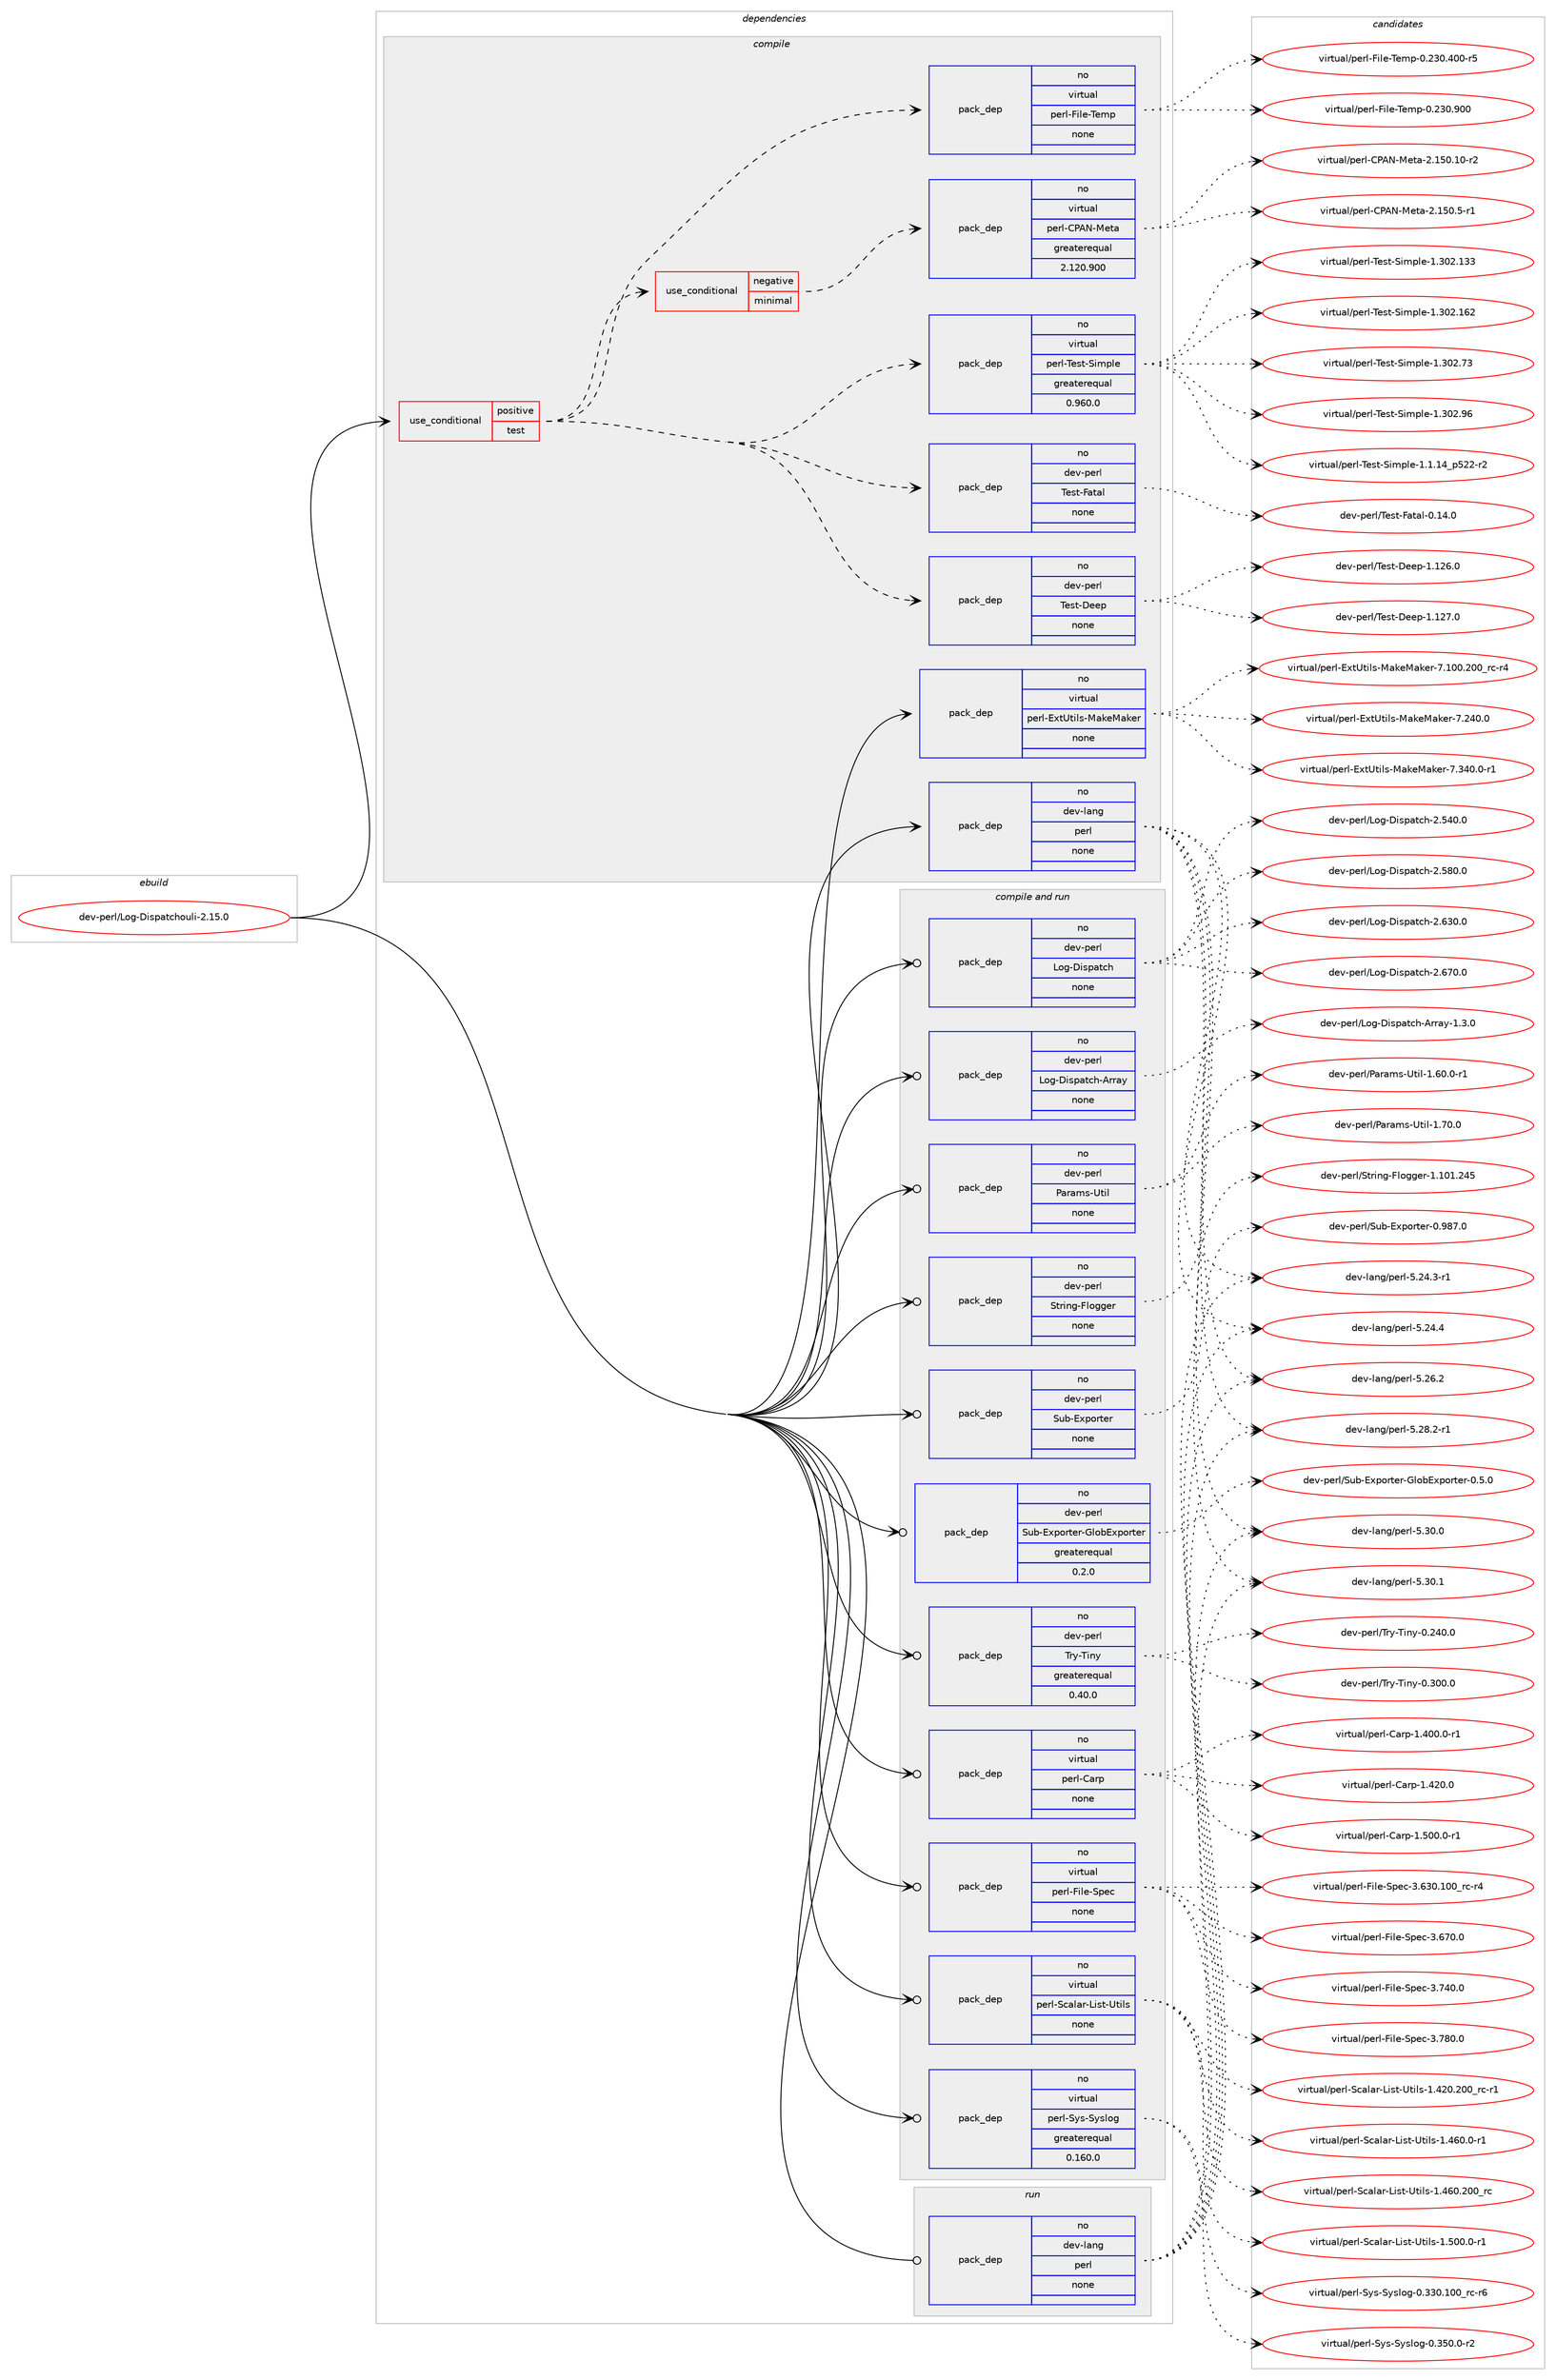 digraph prolog {

# *************
# Graph options
# *************

newrank=true;
concentrate=true;
compound=true;
graph [rankdir=LR,fontname=Helvetica,fontsize=10,ranksep=1.5];#, ranksep=2.5, nodesep=0.2];
edge  [arrowhead=vee];
node  [fontname=Helvetica,fontsize=10];

# **********
# The ebuild
# **********

subgraph cluster_leftcol {
color=gray;
rank=same;
label=<<i>ebuild</i>>;
id [label="dev-perl/Log-Dispatchouli-2.15.0", color=red, width=4, href="../dev-perl/Log-Dispatchouli-2.15.0.svg"];
}

# ****************
# The dependencies
# ****************

subgraph cluster_midcol {
color=gray;
label=<<i>dependencies</i>>;
subgraph cluster_compile {
fillcolor="#eeeeee";
style=filled;
label=<<i>compile</i>>;
subgraph cond133875 {
dependency580358 [label=<<TABLE BORDER="0" CELLBORDER="1" CELLSPACING="0" CELLPADDING="4"><TR><TD ROWSPAN="3" CELLPADDING="10">use_conditional</TD></TR><TR><TD>positive</TD></TR><TR><TD>test</TD></TR></TABLE>>, shape=none, color=red];
subgraph cond133876 {
dependency580359 [label=<<TABLE BORDER="0" CELLBORDER="1" CELLSPACING="0" CELLPADDING="4"><TR><TD ROWSPAN="3" CELLPADDING="10">use_conditional</TD></TR><TR><TD>negative</TD></TR><TR><TD>minimal</TD></TR></TABLE>>, shape=none, color=red];
subgraph pack434831 {
dependency580360 [label=<<TABLE BORDER="0" CELLBORDER="1" CELLSPACING="0" CELLPADDING="4" WIDTH="220"><TR><TD ROWSPAN="6" CELLPADDING="30">pack_dep</TD></TR><TR><TD WIDTH="110">no</TD></TR><TR><TD>virtual</TD></TR><TR><TD>perl-CPAN-Meta</TD></TR><TR><TD>greaterequal</TD></TR><TR><TD>2.120.900</TD></TR></TABLE>>, shape=none, color=blue];
}
dependency580359:e -> dependency580360:w [weight=20,style="dashed",arrowhead="vee"];
}
dependency580358:e -> dependency580359:w [weight=20,style="dashed",arrowhead="vee"];
subgraph pack434832 {
dependency580361 [label=<<TABLE BORDER="0" CELLBORDER="1" CELLSPACING="0" CELLPADDING="4" WIDTH="220"><TR><TD ROWSPAN="6" CELLPADDING="30">pack_dep</TD></TR><TR><TD WIDTH="110">no</TD></TR><TR><TD>virtual</TD></TR><TR><TD>perl-File-Temp</TD></TR><TR><TD>none</TD></TR><TR><TD></TD></TR></TABLE>>, shape=none, color=blue];
}
dependency580358:e -> dependency580361:w [weight=20,style="dashed",arrowhead="vee"];
subgraph pack434833 {
dependency580362 [label=<<TABLE BORDER="0" CELLBORDER="1" CELLSPACING="0" CELLPADDING="4" WIDTH="220"><TR><TD ROWSPAN="6" CELLPADDING="30">pack_dep</TD></TR><TR><TD WIDTH="110">no</TD></TR><TR><TD>dev-perl</TD></TR><TR><TD>Test-Deep</TD></TR><TR><TD>none</TD></TR><TR><TD></TD></TR></TABLE>>, shape=none, color=blue];
}
dependency580358:e -> dependency580362:w [weight=20,style="dashed",arrowhead="vee"];
subgraph pack434834 {
dependency580363 [label=<<TABLE BORDER="0" CELLBORDER="1" CELLSPACING="0" CELLPADDING="4" WIDTH="220"><TR><TD ROWSPAN="6" CELLPADDING="30">pack_dep</TD></TR><TR><TD WIDTH="110">no</TD></TR><TR><TD>dev-perl</TD></TR><TR><TD>Test-Fatal</TD></TR><TR><TD>none</TD></TR><TR><TD></TD></TR></TABLE>>, shape=none, color=blue];
}
dependency580358:e -> dependency580363:w [weight=20,style="dashed",arrowhead="vee"];
subgraph pack434835 {
dependency580364 [label=<<TABLE BORDER="0" CELLBORDER="1" CELLSPACING="0" CELLPADDING="4" WIDTH="220"><TR><TD ROWSPAN="6" CELLPADDING="30">pack_dep</TD></TR><TR><TD WIDTH="110">no</TD></TR><TR><TD>virtual</TD></TR><TR><TD>perl-Test-Simple</TD></TR><TR><TD>greaterequal</TD></TR><TR><TD>0.960.0</TD></TR></TABLE>>, shape=none, color=blue];
}
dependency580358:e -> dependency580364:w [weight=20,style="dashed",arrowhead="vee"];
}
id:e -> dependency580358:w [weight=20,style="solid",arrowhead="vee"];
subgraph pack434836 {
dependency580365 [label=<<TABLE BORDER="0" CELLBORDER="1" CELLSPACING="0" CELLPADDING="4" WIDTH="220"><TR><TD ROWSPAN="6" CELLPADDING="30">pack_dep</TD></TR><TR><TD WIDTH="110">no</TD></TR><TR><TD>dev-lang</TD></TR><TR><TD>perl</TD></TR><TR><TD>none</TD></TR><TR><TD></TD></TR></TABLE>>, shape=none, color=blue];
}
id:e -> dependency580365:w [weight=20,style="solid",arrowhead="vee"];
subgraph pack434837 {
dependency580366 [label=<<TABLE BORDER="0" CELLBORDER="1" CELLSPACING="0" CELLPADDING="4" WIDTH="220"><TR><TD ROWSPAN="6" CELLPADDING="30">pack_dep</TD></TR><TR><TD WIDTH="110">no</TD></TR><TR><TD>virtual</TD></TR><TR><TD>perl-ExtUtils-MakeMaker</TD></TR><TR><TD>none</TD></TR><TR><TD></TD></TR></TABLE>>, shape=none, color=blue];
}
id:e -> dependency580366:w [weight=20,style="solid",arrowhead="vee"];
}
subgraph cluster_compileandrun {
fillcolor="#eeeeee";
style=filled;
label=<<i>compile and run</i>>;
subgraph pack434838 {
dependency580367 [label=<<TABLE BORDER="0" CELLBORDER="1" CELLSPACING="0" CELLPADDING="4" WIDTH="220"><TR><TD ROWSPAN="6" CELLPADDING="30">pack_dep</TD></TR><TR><TD WIDTH="110">no</TD></TR><TR><TD>dev-perl</TD></TR><TR><TD>Log-Dispatch</TD></TR><TR><TD>none</TD></TR><TR><TD></TD></TR></TABLE>>, shape=none, color=blue];
}
id:e -> dependency580367:w [weight=20,style="solid",arrowhead="odotvee"];
subgraph pack434839 {
dependency580368 [label=<<TABLE BORDER="0" CELLBORDER="1" CELLSPACING="0" CELLPADDING="4" WIDTH="220"><TR><TD ROWSPAN="6" CELLPADDING="30">pack_dep</TD></TR><TR><TD WIDTH="110">no</TD></TR><TR><TD>dev-perl</TD></TR><TR><TD>Log-Dispatch-Array</TD></TR><TR><TD>none</TD></TR><TR><TD></TD></TR></TABLE>>, shape=none, color=blue];
}
id:e -> dependency580368:w [weight=20,style="solid",arrowhead="odotvee"];
subgraph pack434840 {
dependency580369 [label=<<TABLE BORDER="0" CELLBORDER="1" CELLSPACING="0" CELLPADDING="4" WIDTH="220"><TR><TD ROWSPAN="6" CELLPADDING="30">pack_dep</TD></TR><TR><TD WIDTH="110">no</TD></TR><TR><TD>dev-perl</TD></TR><TR><TD>Params-Util</TD></TR><TR><TD>none</TD></TR><TR><TD></TD></TR></TABLE>>, shape=none, color=blue];
}
id:e -> dependency580369:w [weight=20,style="solid",arrowhead="odotvee"];
subgraph pack434841 {
dependency580370 [label=<<TABLE BORDER="0" CELLBORDER="1" CELLSPACING="0" CELLPADDING="4" WIDTH="220"><TR><TD ROWSPAN="6" CELLPADDING="30">pack_dep</TD></TR><TR><TD WIDTH="110">no</TD></TR><TR><TD>dev-perl</TD></TR><TR><TD>String-Flogger</TD></TR><TR><TD>none</TD></TR><TR><TD></TD></TR></TABLE>>, shape=none, color=blue];
}
id:e -> dependency580370:w [weight=20,style="solid",arrowhead="odotvee"];
subgraph pack434842 {
dependency580371 [label=<<TABLE BORDER="0" CELLBORDER="1" CELLSPACING="0" CELLPADDING="4" WIDTH="220"><TR><TD ROWSPAN="6" CELLPADDING="30">pack_dep</TD></TR><TR><TD WIDTH="110">no</TD></TR><TR><TD>dev-perl</TD></TR><TR><TD>Sub-Exporter</TD></TR><TR><TD>none</TD></TR><TR><TD></TD></TR></TABLE>>, shape=none, color=blue];
}
id:e -> dependency580371:w [weight=20,style="solid",arrowhead="odotvee"];
subgraph pack434843 {
dependency580372 [label=<<TABLE BORDER="0" CELLBORDER="1" CELLSPACING="0" CELLPADDING="4" WIDTH="220"><TR><TD ROWSPAN="6" CELLPADDING="30">pack_dep</TD></TR><TR><TD WIDTH="110">no</TD></TR><TR><TD>dev-perl</TD></TR><TR><TD>Sub-Exporter-GlobExporter</TD></TR><TR><TD>greaterequal</TD></TR><TR><TD>0.2.0</TD></TR></TABLE>>, shape=none, color=blue];
}
id:e -> dependency580372:w [weight=20,style="solid",arrowhead="odotvee"];
subgraph pack434844 {
dependency580373 [label=<<TABLE BORDER="0" CELLBORDER="1" CELLSPACING="0" CELLPADDING="4" WIDTH="220"><TR><TD ROWSPAN="6" CELLPADDING="30">pack_dep</TD></TR><TR><TD WIDTH="110">no</TD></TR><TR><TD>dev-perl</TD></TR><TR><TD>Try-Tiny</TD></TR><TR><TD>greaterequal</TD></TR><TR><TD>0.40.0</TD></TR></TABLE>>, shape=none, color=blue];
}
id:e -> dependency580373:w [weight=20,style="solid",arrowhead="odotvee"];
subgraph pack434845 {
dependency580374 [label=<<TABLE BORDER="0" CELLBORDER="1" CELLSPACING="0" CELLPADDING="4" WIDTH="220"><TR><TD ROWSPAN="6" CELLPADDING="30">pack_dep</TD></TR><TR><TD WIDTH="110">no</TD></TR><TR><TD>virtual</TD></TR><TR><TD>perl-Carp</TD></TR><TR><TD>none</TD></TR><TR><TD></TD></TR></TABLE>>, shape=none, color=blue];
}
id:e -> dependency580374:w [weight=20,style="solid",arrowhead="odotvee"];
subgraph pack434846 {
dependency580375 [label=<<TABLE BORDER="0" CELLBORDER="1" CELLSPACING="0" CELLPADDING="4" WIDTH="220"><TR><TD ROWSPAN="6" CELLPADDING="30">pack_dep</TD></TR><TR><TD WIDTH="110">no</TD></TR><TR><TD>virtual</TD></TR><TR><TD>perl-File-Spec</TD></TR><TR><TD>none</TD></TR><TR><TD></TD></TR></TABLE>>, shape=none, color=blue];
}
id:e -> dependency580375:w [weight=20,style="solid",arrowhead="odotvee"];
subgraph pack434847 {
dependency580376 [label=<<TABLE BORDER="0" CELLBORDER="1" CELLSPACING="0" CELLPADDING="4" WIDTH="220"><TR><TD ROWSPAN="6" CELLPADDING="30">pack_dep</TD></TR><TR><TD WIDTH="110">no</TD></TR><TR><TD>virtual</TD></TR><TR><TD>perl-Scalar-List-Utils</TD></TR><TR><TD>none</TD></TR><TR><TD></TD></TR></TABLE>>, shape=none, color=blue];
}
id:e -> dependency580376:w [weight=20,style="solid",arrowhead="odotvee"];
subgraph pack434848 {
dependency580377 [label=<<TABLE BORDER="0" CELLBORDER="1" CELLSPACING="0" CELLPADDING="4" WIDTH="220"><TR><TD ROWSPAN="6" CELLPADDING="30">pack_dep</TD></TR><TR><TD WIDTH="110">no</TD></TR><TR><TD>virtual</TD></TR><TR><TD>perl-Sys-Syslog</TD></TR><TR><TD>greaterequal</TD></TR><TR><TD>0.160.0</TD></TR></TABLE>>, shape=none, color=blue];
}
id:e -> dependency580377:w [weight=20,style="solid",arrowhead="odotvee"];
}
subgraph cluster_run {
fillcolor="#eeeeee";
style=filled;
label=<<i>run</i>>;
subgraph pack434849 {
dependency580378 [label=<<TABLE BORDER="0" CELLBORDER="1" CELLSPACING="0" CELLPADDING="4" WIDTH="220"><TR><TD ROWSPAN="6" CELLPADDING="30">pack_dep</TD></TR><TR><TD WIDTH="110">no</TD></TR><TR><TD>dev-lang</TD></TR><TR><TD>perl</TD></TR><TR><TD>none</TD></TR><TR><TD></TD></TR></TABLE>>, shape=none, color=blue];
}
id:e -> dependency580378:w [weight=20,style="solid",arrowhead="odot"];
}
}

# **************
# The candidates
# **************

subgraph cluster_choices {
rank=same;
color=gray;
label=<<i>candidates</i>>;

subgraph choice434831 {
color=black;
nodesep=1;
choice118105114116117971084711210111410845678065784577101116974550464953484649484511450 [label="virtual/perl-CPAN-Meta-2.150.10-r2", color=red, width=4,href="../virtual/perl-CPAN-Meta-2.150.10-r2.svg"];
choice1181051141161179710847112101114108456780657845771011169745504649534846534511449 [label="virtual/perl-CPAN-Meta-2.150.5-r1", color=red, width=4,href="../virtual/perl-CPAN-Meta-2.150.5-r1.svg"];
dependency580360:e -> choice118105114116117971084711210111410845678065784577101116974550464953484649484511450:w [style=dotted,weight="100"];
dependency580360:e -> choice1181051141161179710847112101114108456780657845771011169745504649534846534511449:w [style=dotted,weight="100"];
}
subgraph choice434832 {
color=black;
nodesep=1;
choice118105114116117971084711210111410845701051081014584101109112454846505148465248484511453 [label="virtual/perl-File-Temp-0.230.400-r5", color=red, width=4,href="../virtual/perl-File-Temp-0.230.400-r5.svg"];
choice11810511411611797108471121011141084570105108101458410110911245484650514846574848 [label="virtual/perl-File-Temp-0.230.900", color=red, width=4,href="../virtual/perl-File-Temp-0.230.900.svg"];
dependency580361:e -> choice118105114116117971084711210111410845701051081014584101109112454846505148465248484511453:w [style=dotted,weight="100"];
dependency580361:e -> choice11810511411611797108471121011141084570105108101458410110911245484650514846574848:w [style=dotted,weight="100"];
}
subgraph choice434833 {
color=black;
nodesep=1;
choice10010111845112101114108478410111511645681011011124549464950544648 [label="dev-perl/Test-Deep-1.126.0", color=red, width=4,href="../dev-perl/Test-Deep-1.126.0.svg"];
choice10010111845112101114108478410111511645681011011124549464950554648 [label="dev-perl/Test-Deep-1.127.0", color=red, width=4,href="../dev-perl/Test-Deep-1.127.0.svg"];
dependency580362:e -> choice10010111845112101114108478410111511645681011011124549464950544648:w [style=dotted,weight="100"];
dependency580362:e -> choice10010111845112101114108478410111511645681011011124549464950554648:w [style=dotted,weight="100"];
}
subgraph choice434834 {
color=black;
nodesep=1;
choice1001011184511210111410847841011151164570971169710845484649524648 [label="dev-perl/Test-Fatal-0.14.0", color=red, width=4,href="../dev-perl/Test-Fatal-0.14.0.svg"];
dependency580363:e -> choice1001011184511210111410847841011151164570971169710845484649524648:w [style=dotted,weight="100"];
}
subgraph choice434835 {
color=black;
nodesep=1;
choice11810511411611797108471121011141084584101115116458310510911210810145494649464952951125350504511450 [label="virtual/perl-Test-Simple-1.1.14_p522-r2", color=red, width=4,href="../virtual/perl-Test-Simple-1.1.14_p522-r2.svg"];
choice11810511411611797108471121011141084584101115116458310510911210810145494651485046495151 [label="virtual/perl-Test-Simple-1.302.133", color=red, width=4,href="../virtual/perl-Test-Simple-1.302.133.svg"];
choice11810511411611797108471121011141084584101115116458310510911210810145494651485046495450 [label="virtual/perl-Test-Simple-1.302.162", color=red, width=4,href="../virtual/perl-Test-Simple-1.302.162.svg"];
choice118105114116117971084711210111410845841011151164583105109112108101454946514850465551 [label="virtual/perl-Test-Simple-1.302.73", color=red, width=4,href="../virtual/perl-Test-Simple-1.302.73.svg"];
choice118105114116117971084711210111410845841011151164583105109112108101454946514850465754 [label="virtual/perl-Test-Simple-1.302.96", color=red, width=4,href="../virtual/perl-Test-Simple-1.302.96.svg"];
dependency580364:e -> choice11810511411611797108471121011141084584101115116458310510911210810145494649464952951125350504511450:w [style=dotted,weight="100"];
dependency580364:e -> choice11810511411611797108471121011141084584101115116458310510911210810145494651485046495151:w [style=dotted,weight="100"];
dependency580364:e -> choice11810511411611797108471121011141084584101115116458310510911210810145494651485046495450:w [style=dotted,weight="100"];
dependency580364:e -> choice118105114116117971084711210111410845841011151164583105109112108101454946514850465551:w [style=dotted,weight="100"];
dependency580364:e -> choice118105114116117971084711210111410845841011151164583105109112108101454946514850465754:w [style=dotted,weight="100"];
}
subgraph choice434836 {
color=black;
nodesep=1;
choice100101118451089711010347112101114108455346505246514511449 [label="dev-lang/perl-5.24.3-r1", color=red, width=4,href="../dev-lang/perl-5.24.3-r1.svg"];
choice10010111845108971101034711210111410845534650524652 [label="dev-lang/perl-5.24.4", color=red, width=4,href="../dev-lang/perl-5.24.4.svg"];
choice10010111845108971101034711210111410845534650544650 [label="dev-lang/perl-5.26.2", color=red, width=4,href="../dev-lang/perl-5.26.2.svg"];
choice100101118451089711010347112101114108455346505646504511449 [label="dev-lang/perl-5.28.2-r1", color=red, width=4,href="../dev-lang/perl-5.28.2-r1.svg"];
choice10010111845108971101034711210111410845534651484648 [label="dev-lang/perl-5.30.0", color=red, width=4,href="../dev-lang/perl-5.30.0.svg"];
choice10010111845108971101034711210111410845534651484649 [label="dev-lang/perl-5.30.1", color=red, width=4,href="../dev-lang/perl-5.30.1.svg"];
dependency580365:e -> choice100101118451089711010347112101114108455346505246514511449:w [style=dotted,weight="100"];
dependency580365:e -> choice10010111845108971101034711210111410845534650524652:w [style=dotted,weight="100"];
dependency580365:e -> choice10010111845108971101034711210111410845534650544650:w [style=dotted,weight="100"];
dependency580365:e -> choice100101118451089711010347112101114108455346505646504511449:w [style=dotted,weight="100"];
dependency580365:e -> choice10010111845108971101034711210111410845534651484648:w [style=dotted,weight="100"];
dependency580365:e -> choice10010111845108971101034711210111410845534651484649:w [style=dotted,weight="100"];
}
subgraph choice434837 {
color=black;
nodesep=1;
choice118105114116117971084711210111410845691201168511610510811545779710710177971071011144555464948484650484895114994511452 [label="virtual/perl-ExtUtils-MakeMaker-7.100.200_rc-r4", color=red, width=4,href="../virtual/perl-ExtUtils-MakeMaker-7.100.200_rc-r4.svg"];
choice118105114116117971084711210111410845691201168511610510811545779710710177971071011144555465052484648 [label="virtual/perl-ExtUtils-MakeMaker-7.240.0", color=red, width=4,href="../virtual/perl-ExtUtils-MakeMaker-7.240.0.svg"];
choice1181051141161179710847112101114108456912011685116105108115457797107101779710710111445554651524846484511449 [label="virtual/perl-ExtUtils-MakeMaker-7.340.0-r1", color=red, width=4,href="../virtual/perl-ExtUtils-MakeMaker-7.340.0-r1.svg"];
dependency580366:e -> choice118105114116117971084711210111410845691201168511610510811545779710710177971071011144555464948484650484895114994511452:w [style=dotted,weight="100"];
dependency580366:e -> choice118105114116117971084711210111410845691201168511610510811545779710710177971071011144555465052484648:w [style=dotted,weight="100"];
dependency580366:e -> choice1181051141161179710847112101114108456912011685116105108115457797107101779710710111445554651524846484511449:w [style=dotted,weight="100"];
}
subgraph choice434838 {
color=black;
nodesep=1;
choice100101118451121011141084776111103456810511511297116991044550465352484648 [label="dev-perl/Log-Dispatch-2.540.0", color=red, width=4,href="../dev-perl/Log-Dispatch-2.540.0.svg"];
choice100101118451121011141084776111103456810511511297116991044550465356484648 [label="dev-perl/Log-Dispatch-2.580.0", color=red, width=4,href="../dev-perl/Log-Dispatch-2.580.0.svg"];
choice100101118451121011141084776111103456810511511297116991044550465451484648 [label="dev-perl/Log-Dispatch-2.630.0", color=red, width=4,href="../dev-perl/Log-Dispatch-2.630.0.svg"];
choice100101118451121011141084776111103456810511511297116991044550465455484648 [label="dev-perl/Log-Dispatch-2.670.0", color=red, width=4,href="../dev-perl/Log-Dispatch-2.670.0.svg"];
dependency580367:e -> choice100101118451121011141084776111103456810511511297116991044550465352484648:w [style=dotted,weight="100"];
dependency580367:e -> choice100101118451121011141084776111103456810511511297116991044550465356484648:w [style=dotted,weight="100"];
dependency580367:e -> choice100101118451121011141084776111103456810511511297116991044550465451484648:w [style=dotted,weight="100"];
dependency580367:e -> choice100101118451121011141084776111103456810511511297116991044550465455484648:w [style=dotted,weight="100"];
}
subgraph choice434839 {
color=black;
nodesep=1;
choice10010111845112101114108477611110345681051151129711699104456511411497121454946514648 [label="dev-perl/Log-Dispatch-Array-1.3.0", color=red, width=4,href="../dev-perl/Log-Dispatch-Array-1.3.0.svg"];
dependency580368:e -> choice10010111845112101114108477611110345681051151129711699104456511411497121454946514648:w [style=dotted,weight="100"];
}
subgraph choice434840 {
color=black;
nodesep=1;
choice10010111845112101114108478097114971091154585116105108454946544846484511449 [label="dev-perl/Params-Util-1.60.0-r1", color=red, width=4,href="../dev-perl/Params-Util-1.60.0-r1.svg"];
choice1001011184511210111410847809711497109115458511610510845494655484648 [label="dev-perl/Params-Util-1.70.0", color=red, width=4,href="../dev-perl/Params-Util-1.70.0.svg"];
dependency580369:e -> choice10010111845112101114108478097114971091154585116105108454946544846484511449:w [style=dotted,weight="100"];
dependency580369:e -> choice1001011184511210111410847809711497109115458511610510845494655484648:w [style=dotted,weight="100"];
}
subgraph choice434841 {
color=black;
nodesep=1;
choice100101118451121011141084783116114105110103457010811110310310111445494649484946505253 [label="dev-perl/String-Flogger-1.101.245", color=red, width=4,href="../dev-perl/String-Flogger-1.101.245.svg"];
dependency580370:e -> choice100101118451121011141084783116114105110103457010811110310310111445494649484946505253:w [style=dotted,weight="100"];
}
subgraph choice434842 {
color=black;
nodesep=1;
choice1001011184511210111410847831179845691201121111141161011144548465756554648 [label="dev-perl/Sub-Exporter-0.987.0", color=red, width=4,href="../dev-perl/Sub-Exporter-0.987.0.svg"];
dependency580371:e -> choice1001011184511210111410847831179845691201121111141161011144548465756554648:w [style=dotted,weight="100"];
}
subgraph choice434843 {
color=black;
nodesep=1;
choice10010111845112101114108478311798456912011211111411610111445711081119869120112111114116101114454846534648 [label="dev-perl/Sub-Exporter-GlobExporter-0.5.0", color=red, width=4,href="../dev-perl/Sub-Exporter-GlobExporter-0.5.0.svg"];
dependency580372:e -> choice10010111845112101114108478311798456912011211111411610111445711081119869120112111114116101114454846534648:w [style=dotted,weight="100"];
}
subgraph choice434844 {
color=black;
nodesep=1;
choice10010111845112101114108478411412145841051101214548465052484648 [label="dev-perl/Try-Tiny-0.240.0", color=red, width=4,href="../dev-perl/Try-Tiny-0.240.0.svg"];
choice10010111845112101114108478411412145841051101214548465148484648 [label="dev-perl/Try-Tiny-0.300.0", color=red, width=4,href="../dev-perl/Try-Tiny-0.300.0.svg"];
dependency580373:e -> choice10010111845112101114108478411412145841051101214548465052484648:w [style=dotted,weight="100"];
dependency580373:e -> choice10010111845112101114108478411412145841051101214548465148484648:w [style=dotted,weight="100"];
}
subgraph choice434845 {
color=black;
nodesep=1;
choice118105114116117971084711210111410845679711411245494652484846484511449 [label="virtual/perl-Carp-1.400.0-r1", color=red, width=4,href="../virtual/perl-Carp-1.400.0-r1.svg"];
choice11810511411611797108471121011141084567971141124549465250484648 [label="virtual/perl-Carp-1.420.0", color=red, width=4,href="../virtual/perl-Carp-1.420.0.svg"];
choice118105114116117971084711210111410845679711411245494653484846484511449 [label="virtual/perl-Carp-1.500.0-r1", color=red, width=4,href="../virtual/perl-Carp-1.500.0-r1.svg"];
dependency580374:e -> choice118105114116117971084711210111410845679711411245494652484846484511449:w [style=dotted,weight="100"];
dependency580374:e -> choice11810511411611797108471121011141084567971141124549465250484648:w [style=dotted,weight="100"];
dependency580374:e -> choice118105114116117971084711210111410845679711411245494653484846484511449:w [style=dotted,weight="100"];
}
subgraph choice434846 {
color=black;
nodesep=1;
choice118105114116117971084711210111410845701051081014583112101994551465451484649484895114994511452 [label="virtual/perl-File-Spec-3.630.100_rc-r4", color=red, width=4,href="../virtual/perl-File-Spec-3.630.100_rc-r4.svg"];
choice118105114116117971084711210111410845701051081014583112101994551465455484648 [label="virtual/perl-File-Spec-3.670.0", color=red, width=4,href="../virtual/perl-File-Spec-3.670.0.svg"];
choice118105114116117971084711210111410845701051081014583112101994551465552484648 [label="virtual/perl-File-Spec-3.740.0", color=red, width=4,href="../virtual/perl-File-Spec-3.740.0.svg"];
choice118105114116117971084711210111410845701051081014583112101994551465556484648 [label="virtual/perl-File-Spec-3.780.0", color=red, width=4,href="../virtual/perl-File-Spec-3.780.0.svg"];
dependency580375:e -> choice118105114116117971084711210111410845701051081014583112101994551465451484649484895114994511452:w [style=dotted,weight="100"];
dependency580375:e -> choice118105114116117971084711210111410845701051081014583112101994551465455484648:w [style=dotted,weight="100"];
dependency580375:e -> choice118105114116117971084711210111410845701051081014583112101994551465552484648:w [style=dotted,weight="100"];
dependency580375:e -> choice118105114116117971084711210111410845701051081014583112101994551465556484648:w [style=dotted,weight="100"];
}
subgraph choice434847 {
color=black;
nodesep=1;
choice11810511411611797108471121011141084583999710897114457610511511645851161051081154549465250484650484895114994511449 [label="virtual/perl-Scalar-List-Utils-1.420.200_rc-r1", color=red, width=4,href="../virtual/perl-Scalar-List-Utils-1.420.200_rc-r1.svg"];
choice118105114116117971084711210111410845839997108971144576105115116458511610510811545494652544846484511449 [label="virtual/perl-Scalar-List-Utils-1.460.0-r1", color=red, width=4,href="../virtual/perl-Scalar-List-Utils-1.460.0-r1.svg"];
choice1181051141161179710847112101114108458399971089711445761051151164585116105108115454946525448465048489511499 [label="virtual/perl-Scalar-List-Utils-1.460.200_rc", color=red, width=4,href="../virtual/perl-Scalar-List-Utils-1.460.200_rc.svg"];
choice118105114116117971084711210111410845839997108971144576105115116458511610510811545494653484846484511449 [label="virtual/perl-Scalar-List-Utils-1.500.0-r1", color=red, width=4,href="../virtual/perl-Scalar-List-Utils-1.500.0-r1.svg"];
dependency580376:e -> choice11810511411611797108471121011141084583999710897114457610511511645851161051081154549465250484650484895114994511449:w [style=dotted,weight="100"];
dependency580376:e -> choice118105114116117971084711210111410845839997108971144576105115116458511610510811545494652544846484511449:w [style=dotted,weight="100"];
dependency580376:e -> choice1181051141161179710847112101114108458399971089711445761051151164585116105108115454946525448465048489511499:w [style=dotted,weight="100"];
dependency580376:e -> choice118105114116117971084711210111410845839997108971144576105115116458511610510811545494653484846484511449:w [style=dotted,weight="100"];
}
subgraph choice434848 {
color=black;
nodesep=1;
choice1181051141161179710847112101114108458312111545831211151081111034548465151484649484895114994511454 [label="virtual/perl-Sys-Syslog-0.330.100_rc-r6", color=red, width=4,href="../virtual/perl-Sys-Syslog-0.330.100_rc-r6.svg"];
choice11810511411611797108471121011141084583121115458312111510811110345484651534846484511450 [label="virtual/perl-Sys-Syslog-0.350.0-r2", color=red, width=4,href="../virtual/perl-Sys-Syslog-0.350.0-r2.svg"];
dependency580377:e -> choice1181051141161179710847112101114108458312111545831211151081111034548465151484649484895114994511454:w [style=dotted,weight="100"];
dependency580377:e -> choice11810511411611797108471121011141084583121115458312111510811110345484651534846484511450:w [style=dotted,weight="100"];
}
subgraph choice434849 {
color=black;
nodesep=1;
choice100101118451089711010347112101114108455346505246514511449 [label="dev-lang/perl-5.24.3-r1", color=red, width=4,href="../dev-lang/perl-5.24.3-r1.svg"];
choice10010111845108971101034711210111410845534650524652 [label="dev-lang/perl-5.24.4", color=red, width=4,href="../dev-lang/perl-5.24.4.svg"];
choice10010111845108971101034711210111410845534650544650 [label="dev-lang/perl-5.26.2", color=red, width=4,href="../dev-lang/perl-5.26.2.svg"];
choice100101118451089711010347112101114108455346505646504511449 [label="dev-lang/perl-5.28.2-r1", color=red, width=4,href="../dev-lang/perl-5.28.2-r1.svg"];
choice10010111845108971101034711210111410845534651484648 [label="dev-lang/perl-5.30.0", color=red, width=4,href="../dev-lang/perl-5.30.0.svg"];
choice10010111845108971101034711210111410845534651484649 [label="dev-lang/perl-5.30.1", color=red, width=4,href="../dev-lang/perl-5.30.1.svg"];
dependency580378:e -> choice100101118451089711010347112101114108455346505246514511449:w [style=dotted,weight="100"];
dependency580378:e -> choice10010111845108971101034711210111410845534650524652:w [style=dotted,weight="100"];
dependency580378:e -> choice10010111845108971101034711210111410845534650544650:w [style=dotted,weight="100"];
dependency580378:e -> choice100101118451089711010347112101114108455346505646504511449:w [style=dotted,weight="100"];
dependency580378:e -> choice10010111845108971101034711210111410845534651484648:w [style=dotted,weight="100"];
dependency580378:e -> choice10010111845108971101034711210111410845534651484649:w [style=dotted,weight="100"];
}
}

}
